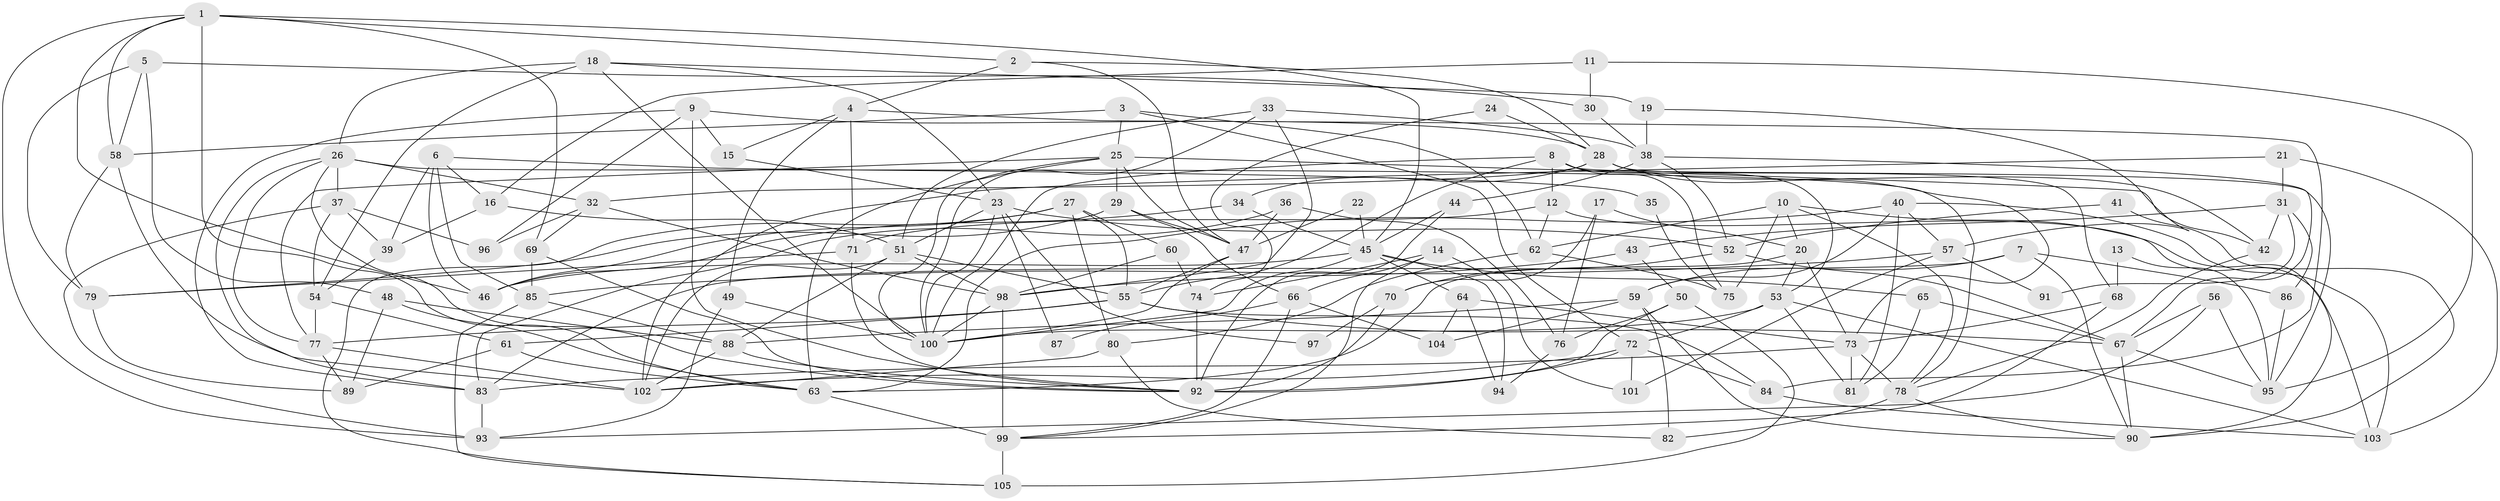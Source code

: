 // original degree distribution, {7: 0.04697986577181208, 4: 0.2550335570469799, 3: 0.31543624161073824, 5: 0.1610738255033557, 2: 0.10738255033557047, 6: 0.11409395973154363}
// Generated by graph-tools (version 1.1) at 2025/37/03/04/25 23:37:02]
// undirected, 105 vertices, 244 edges
graph export_dot {
  node [color=gray90,style=filled];
  1;
  2;
  3;
  4;
  5;
  6;
  7;
  8;
  9;
  10;
  11;
  12;
  13;
  14;
  15;
  16;
  17;
  18;
  19;
  20;
  21;
  22;
  23;
  24;
  25;
  26;
  27;
  28;
  29;
  30;
  31;
  32;
  33;
  34;
  35;
  36;
  37;
  38;
  39;
  40;
  41;
  42;
  43;
  44;
  45;
  46;
  47;
  48;
  49;
  50;
  51;
  52;
  53;
  54;
  55;
  56;
  57;
  58;
  59;
  60;
  61;
  62;
  63;
  64;
  65;
  66;
  67;
  68;
  69;
  70;
  71;
  72;
  73;
  74;
  75;
  76;
  77;
  78;
  79;
  80;
  81;
  82;
  83;
  84;
  85;
  86;
  87;
  88;
  89;
  90;
  91;
  92;
  93;
  94;
  95;
  96;
  97;
  98;
  99;
  100;
  101;
  102;
  103;
  104;
  105;
  1 -- 2 [weight=1.0];
  1 -- 45 [weight=1.0];
  1 -- 46 [weight=1.0];
  1 -- 58 [weight=1.0];
  1 -- 63 [weight=1.0];
  1 -- 69 [weight=1.0];
  1 -- 93 [weight=1.0];
  2 -- 4 [weight=1.0];
  2 -- 28 [weight=1.0];
  2 -- 47 [weight=1.0];
  3 -- 25 [weight=1.0];
  3 -- 58 [weight=1.0];
  3 -- 62 [weight=1.0];
  3 -- 72 [weight=1.0];
  4 -- 15 [weight=1.0];
  4 -- 49 [weight=1.0];
  4 -- 71 [weight=1.0];
  4 -- 84 [weight=1.0];
  5 -- 30 [weight=1.0];
  5 -- 48 [weight=1.0];
  5 -- 58 [weight=1.0];
  5 -- 79 [weight=1.0];
  6 -- 16 [weight=1.0];
  6 -- 35 [weight=1.0];
  6 -- 39 [weight=1.0];
  6 -- 46 [weight=2.0];
  6 -- 85 [weight=1.0];
  7 -- 59 [weight=1.0];
  7 -- 83 [weight=1.0];
  7 -- 86 [weight=1.0];
  7 -- 90 [weight=1.0];
  8 -- 12 [weight=1.0];
  8 -- 53 [weight=1.0];
  8 -- 55 [weight=1.0];
  8 -- 75 [weight=1.0];
  8 -- 95 [weight=1.0];
  8 -- 100 [weight=1.0];
  9 -- 15 [weight=1.0];
  9 -- 28 [weight=1.0];
  9 -- 83 [weight=1.0];
  9 -- 92 [weight=1.0];
  9 -- 96 [weight=1.0];
  10 -- 20 [weight=1.0];
  10 -- 62 [weight=2.0];
  10 -- 75 [weight=1.0];
  10 -- 78 [weight=1.0];
  10 -- 90 [weight=1.0];
  11 -- 16 [weight=1.0];
  11 -- 30 [weight=1.0];
  11 -- 95 [weight=1.0];
  12 -- 62 [weight=1.0];
  12 -- 71 [weight=1.0];
  12 -- 103 [weight=1.0];
  13 -- 68 [weight=1.0];
  13 -- 95 [weight=1.0];
  14 -- 66 [weight=1.0];
  14 -- 74 [weight=1.0];
  14 -- 99 [weight=1.0];
  14 -- 101 [weight=1.0];
  15 -- 23 [weight=1.0];
  16 -- 39 [weight=1.0];
  16 -- 51 [weight=1.0];
  17 -- 20 [weight=1.0];
  17 -- 70 [weight=1.0];
  17 -- 76 [weight=1.0];
  18 -- 19 [weight=1.0];
  18 -- 23 [weight=1.0];
  18 -- 26 [weight=1.0];
  18 -- 54 [weight=1.0];
  18 -- 100 [weight=1.0];
  19 -- 38 [weight=1.0];
  19 -- 57 [weight=1.0];
  20 -- 53 [weight=1.0];
  20 -- 63 [weight=1.0];
  20 -- 73 [weight=2.0];
  21 -- 31 [weight=1.0];
  21 -- 102 [weight=1.0];
  21 -- 103 [weight=1.0];
  22 -- 45 [weight=1.0];
  22 -- 47 [weight=1.0];
  23 -- 51 [weight=1.0];
  23 -- 52 [weight=1.0];
  23 -- 87 [weight=1.0];
  23 -- 97 [weight=1.0];
  23 -- 100 [weight=1.0];
  24 -- 28 [weight=1.0];
  24 -- 74 [weight=1.0];
  25 -- 29 [weight=1.0];
  25 -- 42 [weight=1.0];
  25 -- 47 [weight=1.0];
  25 -- 63 [weight=1.0];
  25 -- 77 [weight=1.0];
  25 -- 100 [weight=1.0];
  26 -- 32 [weight=1.0];
  26 -- 37 [weight=1.0];
  26 -- 77 [weight=1.0];
  26 -- 78 [weight=1.0];
  26 -- 83 [weight=1.0];
  26 -- 92 [weight=1.0];
  27 -- 46 [weight=1.0];
  27 -- 55 [weight=1.0];
  27 -- 60 [weight=1.0];
  27 -- 80 [weight=1.0];
  27 -- 105 [weight=1.0];
  28 -- 32 [weight=1.0];
  28 -- 34 [weight=1.0];
  28 -- 42 [weight=1.0];
  28 -- 68 [weight=1.0];
  28 -- 73 [weight=1.0];
  29 -- 47 [weight=1.0];
  29 -- 66 [weight=1.0];
  29 -- 79 [weight=1.0];
  30 -- 38 [weight=1.0];
  31 -- 42 [weight=1.0];
  31 -- 43 [weight=1.0];
  31 -- 86 [weight=1.0];
  31 -- 91 [weight=1.0];
  32 -- 69 [weight=1.0];
  32 -- 96 [weight=1.0];
  32 -- 98 [weight=1.0];
  33 -- 38 [weight=1.0];
  33 -- 51 [weight=1.0];
  33 -- 98 [weight=1.0];
  33 -- 100 [weight=1.0];
  34 -- 45 [weight=1.0];
  34 -- 46 [weight=1.0];
  35 -- 75 [weight=1.0];
  36 -- 47 [weight=1.0];
  36 -- 76 [weight=1.0];
  36 -- 83 [weight=1.0];
  37 -- 39 [weight=1.0];
  37 -- 54 [weight=1.0];
  37 -- 93 [weight=1.0];
  37 -- 96 [weight=1.0];
  38 -- 44 [weight=1.0];
  38 -- 52 [weight=1.0];
  38 -- 67 [weight=1.0];
  39 -- 54 [weight=1.0];
  40 -- 57 [weight=1.0];
  40 -- 59 [weight=1.0];
  40 -- 63 [weight=1.0];
  40 -- 81 [weight=1.0];
  40 -- 103 [weight=1.0];
  41 -- 52 [weight=1.0];
  41 -- 90 [weight=1.0];
  42 -- 78 [weight=1.0];
  43 -- 50 [weight=1.0];
  43 -- 98 [weight=1.0];
  44 -- 45 [weight=1.0];
  44 -- 92 [weight=1.0];
  45 -- 46 [weight=1.0];
  45 -- 64 [weight=1.0];
  45 -- 65 [weight=1.0];
  45 -- 94 [weight=1.0];
  45 -- 100 [weight=1.0];
  47 -- 55 [weight=1.0];
  47 -- 100 [weight=1.0];
  48 -- 63 [weight=1.0];
  48 -- 88 [weight=1.0];
  48 -- 89 [weight=1.0];
  49 -- 93 [weight=1.0];
  49 -- 100 [weight=1.0];
  50 -- 76 [weight=1.0];
  50 -- 92 [weight=1.0];
  50 -- 105 [weight=1.0];
  51 -- 55 [weight=1.0];
  51 -- 88 [weight=1.0];
  51 -- 98 [weight=1.0];
  51 -- 102 [weight=2.0];
  52 -- 67 [weight=1.0];
  52 -- 70 [weight=1.0];
  53 -- 72 [weight=1.0];
  53 -- 81 [weight=1.0];
  53 -- 100 [weight=2.0];
  53 -- 103 [weight=1.0];
  54 -- 61 [weight=1.0];
  54 -- 77 [weight=1.0];
  55 -- 61 [weight=1.0];
  55 -- 67 [weight=1.0];
  55 -- 77 [weight=1.0];
  55 -- 84 [weight=1.0];
  56 -- 67 [weight=1.0];
  56 -- 93 [weight=1.0];
  56 -- 95 [weight=1.0];
  57 -- 85 [weight=1.0];
  57 -- 91 [weight=1.0];
  57 -- 101 [weight=1.0];
  58 -- 79 [weight=1.0];
  58 -- 102 [weight=1.0];
  59 -- 82 [weight=1.0];
  59 -- 88 [weight=1.0];
  59 -- 90 [weight=1.0];
  59 -- 104 [weight=1.0];
  60 -- 74 [weight=1.0];
  60 -- 98 [weight=1.0];
  61 -- 63 [weight=1.0];
  61 -- 89 [weight=1.0];
  62 -- 75 [weight=1.0];
  62 -- 80 [weight=1.0];
  63 -- 99 [weight=1.0];
  64 -- 73 [weight=1.0];
  64 -- 94 [weight=1.0];
  64 -- 104 [weight=1.0];
  65 -- 67 [weight=1.0];
  65 -- 81 [weight=1.0];
  66 -- 87 [weight=1.0];
  66 -- 99 [weight=1.0];
  66 -- 104 [weight=1.0];
  67 -- 90 [weight=1.0];
  67 -- 95 [weight=1.0];
  68 -- 73 [weight=1.0];
  68 -- 99 [weight=1.0];
  69 -- 85 [weight=1.0];
  69 -- 92 [weight=1.0];
  70 -- 92 [weight=1.0];
  70 -- 97 [weight=1.0];
  71 -- 79 [weight=1.0];
  71 -- 92 [weight=1.0];
  72 -- 84 [weight=1.0];
  72 -- 92 [weight=1.0];
  72 -- 101 [weight=1.0];
  72 -- 102 [weight=1.0];
  73 -- 78 [weight=1.0];
  73 -- 81 [weight=1.0];
  73 -- 83 [weight=1.0];
  74 -- 92 [weight=2.0];
  76 -- 94 [weight=1.0];
  77 -- 89 [weight=1.0];
  77 -- 102 [weight=1.0];
  78 -- 82 [weight=1.0];
  78 -- 90 [weight=1.0];
  79 -- 89 [weight=1.0];
  80 -- 82 [weight=1.0];
  80 -- 102 [weight=1.0];
  83 -- 93 [weight=1.0];
  84 -- 103 [weight=1.0];
  85 -- 88 [weight=1.0];
  85 -- 105 [weight=1.0];
  86 -- 95 [weight=1.0];
  88 -- 92 [weight=1.0];
  88 -- 102 [weight=1.0];
  98 -- 99 [weight=2.0];
  98 -- 100 [weight=1.0];
  99 -- 105 [weight=2.0];
}
